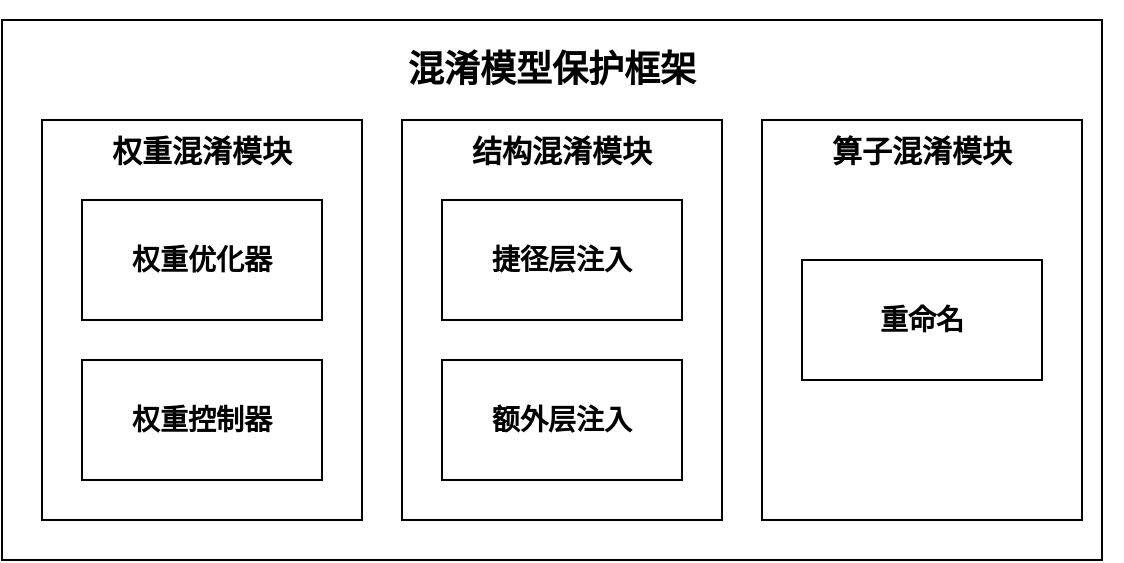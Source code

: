 <mxfile version="25.0.1">
  <diagram id="7qIe_E9TaqoNuZZSrlUd" name="第 1 页">
    <mxGraphModel dx="786" dy="463" grid="1" gridSize="10" guides="1" tooltips="1" connect="1" arrows="1" fold="1" page="1" pageScale="1" pageWidth="827" pageHeight="1169" math="0" shadow="0">
      <root>
        <mxCell id="0" />
        <mxCell id="1" parent="0" />
        <mxCell id="QekV2QWb8yjy0fEPQQju-6" value="" style="group" vertex="1" connectable="0" parent="1">
          <mxGeometry x="140" y="520" width="540" height="220" as="geometry" />
        </mxCell>
        <mxCell id="QekV2QWb8yjy0fEPQQju-23" value="" style="group" vertex="1" connectable="0" parent="QekV2QWb8yjy0fEPQQju-6">
          <mxGeometry width="540" height="220" as="geometry" />
        </mxCell>
        <mxCell id="QekV2QWb8yjy0fEPQQju-27" value="" style="rounded=0;whiteSpace=wrap;html=1;" vertex="1" parent="QekV2QWb8yjy0fEPQQju-23">
          <mxGeometry x="-20" y="-50" width="550" height="270" as="geometry" />
        </mxCell>
        <mxCell id="QekV2QWb8yjy0fEPQQju-3" value="&lt;h2 style=&quot;text-align: justify;&quot;&gt;&lt;br&gt;&lt;/h2&gt;" style="rounded=0;whiteSpace=wrap;html=1;align=center;labelPosition=center;verticalLabelPosition=middle;verticalAlign=middle;" vertex="1" parent="QekV2QWb8yjy0fEPQQju-23">
          <mxGeometry width="160" height="200" as="geometry" />
        </mxCell>
        <mxCell id="QekV2QWb8yjy0fEPQQju-4" value="&lt;h4 style=&quot;text-align: justify;&quot;&gt;&lt;font style=&quot;font-size: 15px;&quot;&gt;权重混淆模块&lt;/font&gt;&lt;/h4&gt;" style="text;strokeColor=none;align=center;fillColor=none;html=1;verticalAlign=middle;whiteSpace=wrap;rounded=0;" vertex="1" parent="QekV2QWb8yjy0fEPQQju-23">
          <mxGeometry x="30" width="100" height="30" as="geometry" />
        </mxCell>
        <mxCell id="QekV2QWb8yjy0fEPQQju-13" value="&lt;h3&gt;权重优化器&lt;/h3&gt;" style="rounded=0;whiteSpace=wrap;html=1;" vertex="1" parent="QekV2QWb8yjy0fEPQQju-23">
          <mxGeometry x="20" y="40" width="120" height="60" as="geometry" />
        </mxCell>
        <mxCell id="QekV2QWb8yjy0fEPQQju-14" value="&lt;h3&gt;权重控制器&lt;/h3&gt;" style="rounded=0;whiteSpace=wrap;html=1;" vertex="1" parent="QekV2QWb8yjy0fEPQQju-23">
          <mxGeometry x="20" y="120" width="120" height="60" as="geometry" />
        </mxCell>
        <mxCell id="QekV2QWb8yjy0fEPQQju-34" value="&lt;h4 style=&quot;text-align: justify;&quot;&gt;&lt;font&gt;混淆&lt;/font&gt;&lt;span style=&quot;background-color: initial; text-align: center;&quot;&gt;模型保护框架&lt;/span&gt;&lt;/h4&gt;" style="text;strokeColor=none;align=center;fillColor=none;html=1;verticalAlign=middle;whiteSpace=wrap;rounded=0;fontFamily=Helvetica;fontStyle=1;fontSize=18;" vertex="1" parent="QekV2QWb8yjy0fEPQQju-23">
          <mxGeometry x="171.25" y="-40" width="167.5" height="30" as="geometry" />
        </mxCell>
        <mxCell id="QekV2QWb8yjy0fEPQQju-7" value="" style="group" vertex="1" connectable="0" parent="1">
          <mxGeometry x="320" y="520" width="160" height="200" as="geometry" />
        </mxCell>
        <mxCell id="QekV2QWb8yjy0fEPQQju-24" value="" style="group" vertex="1" connectable="0" parent="QekV2QWb8yjy0fEPQQju-7">
          <mxGeometry width="160" height="200" as="geometry" />
        </mxCell>
        <mxCell id="QekV2QWb8yjy0fEPQQju-8" value="&lt;h2 style=&quot;text-align: justify;&quot;&gt;&lt;br&gt;&lt;/h2&gt;" style="rounded=0;whiteSpace=wrap;html=1;align=center;labelPosition=center;verticalLabelPosition=middle;verticalAlign=middle;" vertex="1" parent="QekV2QWb8yjy0fEPQQju-24">
          <mxGeometry width="160" height="200" as="geometry" />
        </mxCell>
        <mxCell id="QekV2QWb8yjy0fEPQQju-9" value="&lt;h4 style=&quot;text-align: justify;&quot;&gt;&lt;font style=&quot;font-size: 15px;&quot;&gt;结构混淆模块&lt;/font&gt;&lt;/h4&gt;" style="text;strokeColor=none;align=center;fillColor=none;html=1;verticalAlign=middle;whiteSpace=wrap;rounded=0;" vertex="1" parent="QekV2QWb8yjy0fEPQQju-24">
          <mxGeometry x="30" width="100" height="30" as="geometry" />
        </mxCell>
        <mxCell id="QekV2QWb8yjy0fEPQQju-20" value="&lt;h3&gt;捷径层注入&lt;/h3&gt;" style="rounded=0;whiteSpace=wrap;html=1;" vertex="1" parent="QekV2QWb8yjy0fEPQQju-24">
          <mxGeometry x="20" y="40" width="120" height="60" as="geometry" />
        </mxCell>
        <mxCell id="QekV2QWb8yjy0fEPQQju-21" value="&lt;h3&gt;额外层注入&lt;/h3&gt;" style="rounded=0;whiteSpace=wrap;html=1;" vertex="1" parent="QekV2QWb8yjy0fEPQQju-24">
          <mxGeometry x="20" y="120" width="120" height="60" as="geometry" />
        </mxCell>
        <mxCell id="QekV2QWb8yjy0fEPQQju-10" value="" style="group" vertex="1" connectable="0" parent="1">
          <mxGeometry x="520" y="520" width="160" height="200" as="geometry" />
        </mxCell>
        <mxCell id="QekV2QWb8yjy0fEPQQju-26" value="" style="group" vertex="1" connectable="0" parent="QekV2QWb8yjy0fEPQQju-10">
          <mxGeometry x="-20" width="160" height="200" as="geometry" />
        </mxCell>
        <mxCell id="QekV2QWb8yjy0fEPQQju-11" value="&lt;h2 style=&quot;text-align: justify;&quot;&gt;&lt;br&gt;&lt;/h2&gt;" style="rounded=0;whiteSpace=wrap;html=1;align=center;labelPosition=center;verticalLabelPosition=middle;verticalAlign=middle;" vertex="1" parent="QekV2QWb8yjy0fEPQQju-26">
          <mxGeometry width="160" height="200" as="geometry" />
        </mxCell>
        <mxCell id="QekV2QWb8yjy0fEPQQju-25" value="" style="group" vertex="1" connectable="0" parent="QekV2QWb8yjy0fEPQQju-26">
          <mxGeometry x="20" width="120" height="130" as="geometry" />
        </mxCell>
        <mxCell id="QekV2QWb8yjy0fEPQQju-12" value="&lt;h4 style=&quot;text-align: justify;&quot;&gt;&lt;font style=&quot;font-size: 15px;&quot;&gt;算子混淆模块&lt;/font&gt;&lt;/h4&gt;" style="text;strokeColor=none;align=center;fillColor=none;html=1;verticalAlign=middle;whiteSpace=wrap;rounded=0;" vertex="1" parent="QekV2QWb8yjy0fEPQQju-25">
          <mxGeometry x="10" width="100" height="30" as="geometry" />
        </mxCell>
        <mxCell id="QekV2QWb8yjy0fEPQQju-22" value="&lt;h3&gt;重命名&lt;/h3&gt;" style="rounded=0;whiteSpace=wrap;html=1;" vertex="1" parent="QekV2QWb8yjy0fEPQQju-25">
          <mxGeometry y="70" width="120" height="60" as="geometry" />
        </mxCell>
      </root>
    </mxGraphModel>
  </diagram>
</mxfile>
